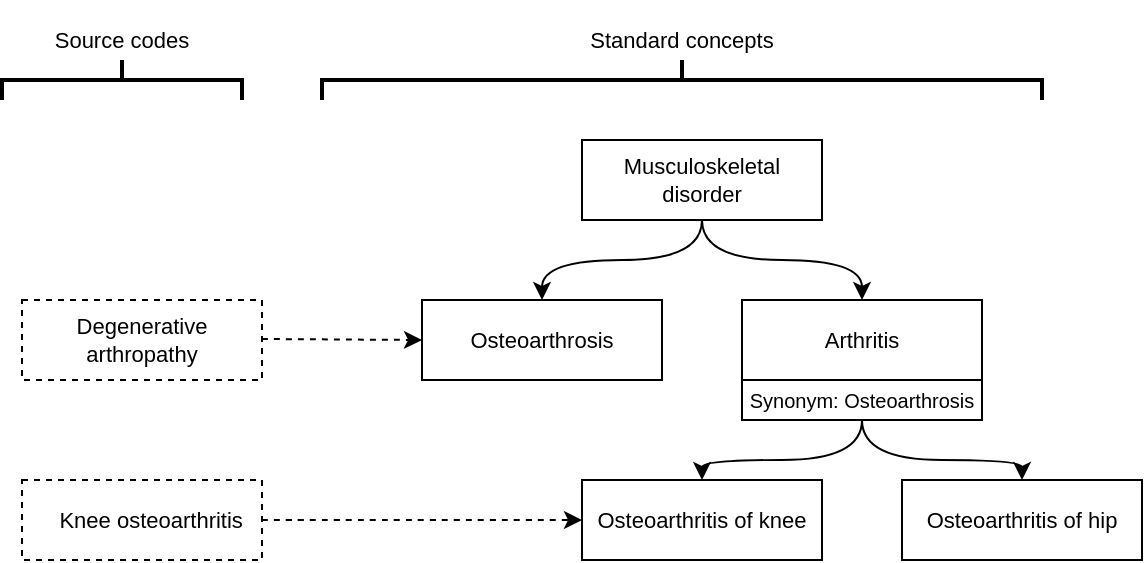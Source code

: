 <mxfile version="18.1.1" type="device" pages="8"><diagram id="i4VlbeXtfBWfNVDhbKaq" name="Page-1"><mxGraphModel dx="1063" dy="766" grid="1" gridSize="10" guides="1" tooltips="1" connect="1" arrows="1" fold="1" page="1" pageScale="1" pageWidth="827" pageHeight="1169" math="0" shadow="0"><root><mxCell id="0"/><mxCell id="1" parent="0"/><mxCell id="k5RzCaQJnECXGoOXCkk8-1" value="Source codes" style="text;html=1;align=center;verticalAlign=middle;whiteSpace=wrap;rounded=0;strokeColor=none;fontSize=11;dashed=1;" vertex="1" parent="1"><mxGeometry x="120" y="100" width="120" height="40" as="geometry"/></mxCell><mxCell id="k5RzCaQJnECXGoOXCkk8-2" value="Standard concepts" style="text;html=1;align=center;verticalAlign=middle;whiteSpace=wrap;rounded=0;strokeColor=none;fontSize=11;dashed=1;" vertex="1" parent="1"><mxGeometry x="400" y="100" width="120" height="40" as="geometry"/></mxCell><mxCell id="k5RzCaQJnECXGoOXCkk8-3" value="" style="strokeWidth=2;html=1;shape=mxgraph.flowchart.annotation_2;align=left;labelPosition=right;pointerEvents=1;fontSize=11;direction=south;" vertex="1" parent="1"><mxGeometry x="120" y="130" width="120" height="20" as="geometry"/></mxCell><mxCell id="k5RzCaQJnECXGoOXCkk8-4" value="" style="strokeWidth=2;html=1;shape=mxgraph.flowchart.annotation_2;align=left;labelPosition=right;pointerEvents=1;fontSize=11;direction=south;" vertex="1" parent="1"><mxGeometry x="280" y="130" width="360" height="20" as="geometry"/></mxCell><mxCell id="k5RzCaQJnECXGoOXCkk8-5" value="Arthritis" style="text;html=1;align=center;verticalAlign=middle;whiteSpace=wrap;rounded=0;fontSize=11;strokeColor=default;" vertex="1" parent="1"><mxGeometry x="490" y="250" width="120" height="40" as="geometry"/></mxCell><mxCell id="k5RzCaQJnECXGoOXCkk8-6" value="Osteoarthritis of knee" style="text;html=1;align=center;verticalAlign=middle;whiteSpace=wrap;rounded=0;fontSize=11;strokeColor=default;" vertex="1" parent="1"><mxGeometry x="410" y="340" width="120" height="40" as="geometry"/></mxCell><mxCell id="k5RzCaQJnECXGoOXCkk8-7" value="Osteoarthritis of hip" style="text;html=1;align=center;verticalAlign=middle;whiteSpace=wrap;rounded=0;fontSize=11;strokeColor=default;" vertex="1" parent="1"><mxGeometry x="570" y="340" width="120" height="40" as="geometry"/></mxCell><mxCell id="k5RzCaQJnECXGoOXCkk8-8" value="" style="edgeStyle=orthogonalEdgeStyle;rounded=0;orthogonalLoop=1;jettySize=auto;html=1;fontSize=11;curved=1;" edge="1" parent="1" source="k5RzCaQJnECXGoOXCkk8-10" target="k5RzCaQJnECXGoOXCkk8-5"><mxGeometry relative="1" as="geometry"/></mxCell><mxCell id="k5RzCaQJnECXGoOXCkk8-9" style="edgeStyle=orthogonalEdgeStyle;rounded=0;orthogonalLoop=1;jettySize=auto;html=1;exitX=0.5;exitY=1;exitDx=0;exitDy=0;fontSize=11;curved=1;" edge="1" parent="1" source="k5RzCaQJnECXGoOXCkk8-10" target="k5RzCaQJnECXGoOXCkk8-13"><mxGeometry relative="1" as="geometry"/></mxCell><mxCell id="k5RzCaQJnECXGoOXCkk8-10" value="&lt;span class=&quot;ac-list-item__content&quot;&gt;&lt;span&gt;Musculoskeletal disorder&lt;/span&gt;&lt;/span&gt;" style="text;html=1;align=center;verticalAlign=middle;whiteSpace=wrap;rounded=0;fontSize=11;strokeColor=default;" vertex="1" parent="1"><mxGeometry x="410" y="170" width="120" height="40" as="geometry"/></mxCell><mxCell id="k5RzCaQJnECXGoOXCkk8-11" style="edgeStyle=orthogonalEdgeStyle;rounded=0;orthogonalLoop=1;jettySize=auto;html=1;fontSize=11;dashed=1;curved=1;" edge="1" parent="1" source="k5RzCaQJnECXGoOXCkk8-12" target="k5RzCaQJnECXGoOXCkk8-6"><mxGeometry relative="1" as="geometry"/></mxCell><mxCell id="k5RzCaQJnECXGoOXCkk8-12" value="&amp;nbsp;&amp;nbsp; Knee osteoarthritis" style="text;html=1;align=center;verticalAlign=middle;whiteSpace=wrap;rounded=0;fontSize=11;dashed=1;strokeColor=default;" vertex="1" parent="1"><mxGeometry x="130" y="340" width="120" height="40" as="geometry"/></mxCell><mxCell id="k5RzCaQJnECXGoOXCkk8-13" value="&lt;span class=&quot;ac-list-item__content&quot;&gt;&lt;span&gt;Osteoarthrosis&lt;/span&gt;&lt;/span&gt;" style="text;html=1;align=center;verticalAlign=middle;whiteSpace=wrap;rounded=0;fontSize=11;strokeColor=default;" vertex="1" parent="1"><mxGeometry x="330" y="250" width="120" height="40" as="geometry"/></mxCell><mxCell id="k5RzCaQJnECXGoOXCkk8-14" value="&lt;span class=&quot;ac-list-item__content&quot;&gt;&lt;span&gt;Degenerative arthropathy&lt;/span&gt;&lt;/span&gt;" style="text;html=1;align=center;verticalAlign=middle;whiteSpace=wrap;rounded=0;fontSize=11;dashed=1;strokeColor=default;" vertex="1" parent="1"><mxGeometry x="130" y="250" width="120" height="40" as="geometry"/></mxCell><mxCell id="k5RzCaQJnECXGoOXCkk8-15" style="edgeStyle=orthogonalEdgeStyle;rounded=0;orthogonalLoop=1;jettySize=auto;html=1;fontSize=11;dashed=1;curved=1;entryX=0;entryY=0.5;entryDx=0;entryDy=0;" edge="1" parent="1" target="k5RzCaQJnECXGoOXCkk8-13"><mxGeometry relative="1" as="geometry"><mxPoint x="250" y="269.5" as="sourcePoint"/><mxPoint x="410" y="269.5" as="targetPoint"/></mxGeometry></mxCell><mxCell id="k5RzCaQJnECXGoOXCkk8-16" style="edgeStyle=orthogonalEdgeStyle;curved=1;rounded=0;orthogonalLoop=1;jettySize=auto;html=1;entryX=0.5;entryY=0;entryDx=0;entryDy=0;fontSize=10;strokeColor=#000000;" edge="1" parent="1" source="k5RzCaQJnECXGoOXCkk8-18" target="k5RzCaQJnECXGoOXCkk8-6"><mxGeometry relative="1" as="geometry"/></mxCell><mxCell id="k5RzCaQJnECXGoOXCkk8-17" style="edgeStyle=orthogonalEdgeStyle;curved=1;rounded=0;orthogonalLoop=1;jettySize=auto;html=1;entryX=0.5;entryY=0;entryDx=0;entryDy=0;fontSize=10;strokeColor=#000000;" edge="1" parent="1" source="k5RzCaQJnECXGoOXCkk8-18" target="k5RzCaQJnECXGoOXCkk8-7"><mxGeometry relative="1" as="geometry"/></mxCell><mxCell id="k5RzCaQJnECXGoOXCkk8-18" value="Synonym: &lt;span class=&quot;ac-list-item__content&quot; style=&quot;font-size: 10px;&quot;&gt;&lt;span style=&quot;font-size: 10px;&quot;&gt;Osteoarthrosis&lt;/span&gt;&lt;/span&gt;" style="text;html=1;align=center;verticalAlign=middle;whiteSpace=wrap;rounded=0;fontSize=10;strokeColor=default;" vertex="1" parent="1"><mxGeometry x="490" y="290" width="120" height="20" as="geometry"/></mxCell></root></mxGraphModel></diagram><diagram id="3_YCkh6QzTOqfSQH6Kkn" name="Page-2"><mxGraphModel dx="1422" dy="772" grid="1" gridSize="10" guides="1" tooltips="1" connect="1" arrows="1" fold="1" page="1" pageScale="1" pageWidth="827" pageHeight="1169" math="0" shadow="0"><root><mxCell id="0"/><mxCell id="1" parent="0"/><mxCell id="ZzCzeTYZdGe05ayUtten-19" value="Source codes" style="text;html=1;align=center;verticalAlign=middle;whiteSpace=wrap;rounded=0;strokeColor=none;fontSize=11;dashed=1;" vertex="1" parent="1"><mxGeometry x="130" y="110" width="120" height="40" as="geometry"/></mxCell><mxCell id="ZzCzeTYZdGe05ayUtten-20" value="Standard concepts" style="text;html=1;align=center;verticalAlign=middle;whiteSpace=wrap;rounded=0;strokeColor=none;fontSize=11;dashed=1;" vertex="1" parent="1"><mxGeometry x="410" y="110" width="120" height="40" as="geometry"/></mxCell><mxCell id="ZzCzeTYZdGe05ayUtten-21" value="" style="strokeWidth=2;html=1;shape=mxgraph.flowchart.annotation_2;align=left;labelPosition=right;pointerEvents=1;fontSize=11;direction=south;" vertex="1" parent="1"><mxGeometry x="130" y="140" width="120" height="20" as="geometry"/></mxCell><mxCell id="ZzCzeTYZdGe05ayUtten-22" value="" style="strokeWidth=2;html=1;shape=mxgraph.flowchart.annotation_2;align=left;labelPosition=right;pointerEvents=1;fontSize=11;direction=south;" vertex="1" parent="1"><mxGeometry x="290" y="140" width="360" height="20" as="geometry"/></mxCell><mxCell id="ZzCzeTYZdGe05ayUtten-23" value="Arthritis" style="text;html=1;align=center;verticalAlign=middle;whiteSpace=wrap;rounded=0;fontSize=11;strokeColor=default;" vertex="1" parent="1"><mxGeometry x="500" y="260" width="120" height="40" as="geometry"/></mxCell><mxCell id="ZzCzeTYZdGe05ayUtten-24" value="Osteoarthritis of knee" style="text;html=1;align=center;verticalAlign=middle;whiteSpace=wrap;rounded=0;fontSize=11;strokeColor=default;" vertex="1" parent="1"><mxGeometry x="420" y="350" width="120" height="40" as="geometry"/></mxCell><mxCell id="ZzCzeTYZdGe05ayUtten-25" value="Osteoarthritis of hip" style="text;html=1;align=center;verticalAlign=middle;whiteSpace=wrap;rounded=0;fontSize=11;strokeColor=default;" vertex="1" parent="1"><mxGeometry x="580" y="350" width="120" height="40" as="geometry"/></mxCell><mxCell id="ZzCzeTYZdGe05ayUtten-26" value="" style="edgeStyle=orthogonalEdgeStyle;rounded=0;orthogonalLoop=1;jettySize=auto;html=1;fontSize=11;curved=1;" edge="1" parent="1" source="ZzCzeTYZdGe05ayUtten-28" target="ZzCzeTYZdGe05ayUtten-23"><mxGeometry relative="1" as="geometry"/></mxCell><mxCell id="ZzCzeTYZdGe05ayUtten-27" style="edgeStyle=orthogonalEdgeStyle;rounded=0;orthogonalLoop=1;jettySize=auto;html=1;exitX=0.5;exitY=1;exitDx=0;exitDy=0;fontSize=11;curved=1;" edge="1" parent="1" source="ZzCzeTYZdGe05ayUtten-28" target="ZzCzeTYZdGe05ayUtten-31"><mxGeometry relative="1" as="geometry"/></mxCell><mxCell id="ZzCzeTYZdGe05ayUtten-28" value="&lt;span class=&quot;ac-list-item__content&quot;&gt;&lt;span&gt;Musculoskeletal disorder&lt;/span&gt;&lt;/span&gt;" style="text;html=1;align=center;verticalAlign=middle;whiteSpace=wrap;rounded=0;fontSize=11;strokeColor=#d79b00;fillColor=#ffcd28;gradientColor=#ffa500;" vertex="1" parent="1"><mxGeometry x="420" y="180" width="120" height="40" as="geometry"/></mxCell><mxCell id="ZzCzeTYZdGe05ayUtten-29" style="edgeStyle=orthogonalEdgeStyle;rounded=0;orthogonalLoop=1;jettySize=auto;html=1;fontSize=11;dashed=1;curved=1;" edge="1" parent="1" source="ZzCzeTYZdGe05ayUtten-30" target="ZzCzeTYZdGe05ayUtten-24"><mxGeometry relative="1" as="geometry"/></mxCell><mxCell id="ZzCzeTYZdGe05ayUtten-30" value="&amp;nbsp;&amp;nbsp; Knee osteoarthritis" style="text;html=1;align=center;verticalAlign=middle;whiteSpace=wrap;rounded=0;fontSize=11;dashed=1;strokeColor=default;" vertex="1" parent="1"><mxGeometry x="140" y="350" width="120" height="40" as="geometry"/></mxCell><mxCell id="ZzCzeTYZdGe05ayUtten-31" value="&lt;span class=&quot;ac-list-item__content&quot;&gt;&lt;span&gt;Osteoarthrosis&lt;/span&gt;&lt;/span&gt;" style="text;html=1;align=center;verticalAlign=middle;whiteSpace=wrap;rounded=0;fontSize=11;strokeColor=default;" vertex="1" parent="1"><mxGeometry x="340" y="260" width="120" height="40" as="geometry"/></mxCell><mxCell id="ZzCzeTYZdGe05ayUtten-32" value="&lt;span class=&quot;ac-list-item__content&quot;&gt;&lt;span&gt;Degenerative arthropathy&lt;/span&gt;&lt;/span&gt;" style="text;html=1;align=center;verticalAlign=middle;whiteSpace=wrap;rounded=0;fontSize=11;dashed=1;strokeColor=default;" vertex="1" parent="1"><mxGeometry x="140" y="260" width="120" height="40" as="geometry"/></mxCell><mxCell id="ZzCzeTYZdGe05ayUtten-33" style="edgeStyle=orthogonalEdgeStyle;rounded=0;orthogonalLoop=1;jettySize=auto;html=1;fontSize=11;dashed=1;curved=1;entryX=0;entryY=0.5;entryDx=0;entryDy=0;" edge="1" parent="1" target="ZzCzeTYZdGe05ayUtten-31"><mxGeometry relative="1" as="geometry"><mxPoint x="260" y="279.5" as="sourcePoint"/><mxPoint x="420" y="279.5" as="targetPoint"/></mxGeometry></mxCell><mxCell id="ZzCzeTYZdGe05ayUtten-34" style="edgeStyle=orthogonalEdgeStyle;curved=1;rounded=0;orthogonalLoop=1;jettySize=auto;html=1;entryX=0.5;entryY=0;entryDx=0;entryDy=0;fontSize=10;strokeColor=#000000;" edge="1" parent="1" source="ZzCzeTYZdGe05ayUtten-36" target="ZzCzeTYZdGe05ayUtten-24"><mxGeometry relative="1" as="geometry"/></mxCell><mxCell id="ZzCzeTYZdGe05ayUtten-35" style="edgeStyle=orthogonalEdgeStyle;curved=1;rounded=0;orthogonalLoop=1;jettySize=auto;html=1;entryX=0.5;entryY=0;entryDx=0;entryDy=0;fontSize=10;strokeColor=#000000;" edge="1" parent="1" source="ZzCzeTYZdGe05ayUtten-36" target="ZzCzeTYZdGe05ayUtten-25"><mxGeometry relative="1" as="geometry"/></mxCell><mxCell id="ZzCzeTYZdGe05ayUtten-36" value="Synonym: &lt;span class=&quot;ac-list-item__content&quot; style=&quot;font-size: 10px;&quot;&gt;&lt;span style=&quot;font-size: 10px;&quot;&gt;Osteoarthrosis&lt;/span&gt;&lt;/span&gt;" style="text;html=1;align=center;verticalAlign=middle;whiteSpace=wrap;rounded=0;fontSize=10;strokeColor=default;" vertex="1" parent="1"><mxGeometry x="500" y="300" width="120" height="20" as="geometry"/></mxCell></root></mxGraphModel></diagram><diagram name="Copy of Page-2" id="ClViL5pLy4NZhBjI7JcZ"><mxGraphModel dx="1422" dy="772" grid="1" gridSize="10" guides="1" tooltips="1" connect="1" arrows="1" fold="1" page="1" pageScale="1" pageWidth="827" pageHeight="1169" math="0" shadow="0"><root><mxCell id="M5NV4mfvXwlYH9p33GLy-0"/><mxCell id="M5NV4mfvXwlYH9p33GLy-1" parent="M5NV4mfvXwlYH9p33GLy-0"/><mxCell id="Y_hLHRFij2PeZFmh1hLH-18" value="Source codes" style="text;html=1;align=center;verticalAlign=middle;whiteSpace=wrap;rounded=0;strokeColor=none;fontSize=11;dashed=1;" vertex="1" parent="M5NV4mfvXwlYH9p33GLy-1"><mxGeometry x="120" y="100" width="120" height="40" as="geometry"/></mxCell><mxCell id="Y_hLHRFij2PeZFmh1hLH-19" value="Standard concepts" style="text;html=1;align=center;verticalAlign=middle;whiteSpace=wrap;rounded=0;strokeColor=none;fontSize=11;dashed=1;" vertex="1" parent="M5NV4mfvXwlYH9p33GLy-1"><mxGeometry x="400" y="100" width="120" height="40" as="geometry"/></mxCell><mxCell id="Y_hLHRFij2PeZFmh1hLH-20" value="" style="strokeWidth=2;html=1;shape=mxgraph.flowchart.annotation_2;align=left;labelPosition=right;pointerEvents=1;fontSize=11;direction=south;" vertex="1" parent="M5NV4mfvXwlYH9p33GLy-1"><mxGeometry x="120" y="130" width="120" height="20" as="geometry"/></mxCell><mxCell id="Y_hLHRFij2PeZFmh1hLH-21" value="" style="strokeWidth=2;html=1;shape=mxgraph.flowchart.annotation_2;align=left;labelPosition=right;pointerEvents=1;fontSize=11;direction=south;" vertex="1" parent="M5NV4mfvXwlYH9p33GLy-1"><mxGeometry x="280" y="130" width="360" height="20" as="geometry"/></mxCell><mxCell id="Y_hLHRFij2PeZFmh1hLH-22" value="Arthritis" style="text;html=1;align=center;verticalAlign=middle;whiteSpace=wrap;rounded=0;fontSize=11;strokeColor=#d79b00;fillColor=#ffcd28;gradientColor=#ffa500;" vertex="1" parent="M5NV4mfvXwlYH9p33GLy-1"><mxGeometry x="490" y="250" width="120" height="40" as="geometry"/></mxCell><mxCell id="Y_hLHRFij2PeZFmh1hLH-23" value="Osteoarthritis of knee" style="text;html=1;align=center;verticalAlign=middle;whiteSpace=wrap;rounded=0;strokeColor=#d79b00;fontSize=11;fillColor=#ffcd28;gradientColor=#ffa500;" vertex="1" parent="M5NV4mfvXwlYH9p33GLy-1"><mxGeometry x="410" y="340" width="120" height="40" as="geometry"/></mxCell><mxCell id="Y_hLHRFij2PeZFmh1hLH-24" value="Osteoarthritis of hip" style="text;html=1;align=center;verticalAlign=middle;whiteSpace=wrap;rounded=0;fontSize=11;strokeColor=#d79b00;fillColor=#ffcd28;gradientColor=#ffa500;" vertex="1" parent="M5NV4mfvXwlYH9p33GLy-1"><mxGeometry x="570" y="340" width="120" height="40" as="geometry"/></mxCell><mxCell id="Y_hLHRFij2PeZFmh1hLH-25" value="" style="edgeStyle=orthogonalEdgeStyle;rounded=0;orthogonalLoop=1;jettySize=auto;html=1;fontSize=11;curved=1;" edge="1" parent="M5NV4mfvXwlYH9p33GLy-1" source="Y_hLHRFij2PeZFmh1hLH-27" target="Y_hLHRFij2PeZFmh1hLH-22"><mxGeometry relative="1" as="geometry"/></mxCell><mxCell id="Y_hLHRFij2PeZFmh1hLH-26" style="edgeStyle=orthogonalEdgeStyle;rounded=0;orthogonalLoop=1;jettySize=auto;html=1;exitX=0.5;exitY=1;exitDx=0;exitDy=0;fontSize=11;curved=1;" edge="1" parent="M5NV4mfvXwlYH9p33GLy-1" source="Y_hLHRFij2PeZFmh1hLH-27" target="Y_hLHRFij2PeZFmh1hLH-30"><mxGeometry relative="1" as="geometry"/></mxCell><mxCell id="Y_hLHRFij2PeZFmh1hLH-27" value="&lt;span class=&quot;ac-list-item__content&quot;&gt;&lt;span&gt;Musculoskeletal disorder&lt;/span&gt;&lt;/span&gt;" style="text;html=1;align=center;verticalAlign=middle;whiteSpace=wrap;rounded=0;fontSize=11;strokeColor=default;" vertex="1" parent="M5NV4mfvXwlYH9p33GLy-1"><mxGeometry x="410" y="170" width="120" height="40" as="geometry"/></mxCell><mxCell id="Y_hLHRFij2PeZFmh1hLH-28" style="edgeStyle=orthogonalEdgeStyle;rounded=0;orthogonalLoop=1;jettySize=auto;html=1;fontSize=11;dashed=1;curved=1;" edge="1" parent="M5NV4mfvXwlYH9p33GLy-1" source="Y_hLHRFij2PeZFmh1hLH-29" target="Y_hLHRFij2PeZFmh1hLH-23"><mxGeometry relative="1" as="geometry"/></mxCell><mxCell id="Y_hLHRFij2PeZFmh1hLH-29" value="&amp;nbsp;&amp;nbsp; Knee osteoarthritis" style="text;html=1;align=center;verticalAlign=middle;whiteSpace=wrap;rounded=0;fontSize=11;dashed=1;strokeColor=default;" vertex="1" parent="M5NV4mfvXwlYH9p33GLy-1"><mxGeometry x="130" y="340" width="120" height="40" as="geometry"/></mxCell><mxCell id="Y_hLHRFij2PeZFmh1hLH-30" value="&lt;span class=&quot;ac-list-item__content&quot;&gt;&lt;span&gt;Osteoarthrosis&lt;/span&gt;&lt;/span&gt;" style="text;html=1;align=center;verticalAlign=middle;whiteSpace=wrap;rounded=0;fontSize=11;strokeColor=default;" vertex="1" parent="M5NV4mfvXwlYH9p33GLy-1"><mxGeometry x="330" y="250" width="120" height="40" as="geometry"/></mxCell><mxCell id="Y_hLHRFij2PeZFmh1hLH-31" value="&lt;span class=&quot;ac-list-item__content&quot;&gt;&lt;span&gt;Degenerative arthropathy&lt;/span&gt;&lt;/span&gt;" style="text;html=1;align=center;verticalAlign=middle;whiteSpace=wrap;rounded=0;fontSize=11;dashed=1;strokeColor=default;" vertex="1" parent="M5NV4mfvXwlYH9p33GLy-1"><mxGeometry x="130" y="250" width="120" height="40" as="geometry"/></mxCell><mxCell id="Y_hLHRFij2PeZFmh1hLH-32" style="edgeStyle=orthogonalEdgeStyle;rounded=0;orthogonalLoop=1;jettySize=auto;html=1;fontSize=11;dashed=1;curved=1;entryX=0;entryY=0.5;entryDx=0;entryDy=0;" edge="1" parent="M5NV4mfvXwlYH9p33GLy-1" target="Y_hLHRFij2PeZFmh1hLH-30"><mxGeometry relative="1" as="geometry"><mxPoint x="250" y="269.5" as="sourcePoint"/><mxPoint x="410" y="269.5" as="targetPoint"/></mxGeometry></mxCell><mxCell id="Y_hLHRFij2PeZFmh1hLH-33" style="edgeStyle=orthogonalEdgeStyle;curved=1;rounded=0;orthogonalLoop=1;jettySize=auto;html=1;entryX=0.5;entryY=0;entryDx=0;entryDy=0;fontSize=10;strokeColor=#000000;" edge="1" parent="M5NV4mfvXwlYH9p33GLy-1" source="Y_hLHRFij2PeZFmh1hLH-35" target="Y_hLHRFij2PeZFmh1hLH-23"><mxGeometry relative="1" as="geometry"/></mxCell><mxCell id="Y_hLHRFij2PeZFmh1hLH-34" style="edgeStyle=orthogonalEdgeStyle;curved=1;rounded=0;orthogonalLoop=1;jettySize=auto;html=1;entryX=0.5;entryY=0;entryDx=0;entryDy=0;fontSize=10;strokeColor=#000000;" edge="1" parent="M5NV4mfvXwlYH9p33GLy-1" source="Y_hLHRFij2PeZFmh1hLH-35" target="Y_hLHRFij2PeZFmh1hLH-24"><mxGeometry relative="1" as="geometry"/></mxCell><mxCell id="Y_hLHRFij2PeZFmh1hLH-35" value="Synonym: &lt;span class=&quot;ac-list-item__content&quot; style=&quot;font-size: 10px;&quot;&gt;&lt;span style=&quot;font-size: 10px;&quot;&gt;Osteoarthrosis&lt;/span&gt;&lt;/span&gt;" style="text;html=1;align=center;verticalAlign=middle;whiteSpace=wrap;rounded=0;strokeColor=#d79b00;fontSize=10;fillColor=#ffcd28;gradientColor=#ffa500;" vertex="1" parent="M5NV4mfvXwlYH9p33GLy-1"><mxGeometry x="490" y="290" width="120" height="20" as="geometry"/></mxCell></root></mxGraphModel></diagram><diagram name="Copy of Page-2" id="cIulOXO7FxtZx1KuqMe5"><mxGraphModel dx="1422" dy="772" grid="1" gridSize="10" guides="1" tooltips="1" connect="1" arrows="1" fold="1" page="1" pageScale="1" pageWidth="827" pageHeight="1169" math="0" shadow="0"><root><mxCell id="XwzfmRtASB3MCPiuYB0a-0"/><mxCell id="XwzfmRtASB3MCPiuYB0a-1" parent="XwzfmRtASB3MCPiuYB0a-0"/><mxCell id="VBTpgLREnFZqRVkz5lHr-18" value="Source codes" style="text;html=1;align=center;verticalAlign=middle;whiteSpace=wrap;rounded=0;strokeColor=none;fontSize=11;dashed=1;" vertex="1" parent="XwzfmRtASB3MCPiuYB0a-1"><mxGeometry x="120" y="100" width="120" height="40" as="geometry"/></mxCell><mxCell id="VBTpgLREnFZqRVkz5lHr-19" value="Standard concepts" style="text;html=1;align=center;verticalAlign=middle;whiteSpace=wrap;rounded=0;strokeColor=none;fontSize=11;dashed=1;" vertex="1" parent="XwzfmRtASB3MCPiuYB0a-1"><mxGeometry x="400" y="100" width="120" height="40" as="geometry"/></mxCell><mxCell id="VBTpgLREnFZqRVkz5lHr-20" value="" style="strokeWidth=2;html=1;shape=mxgraph.flowchart.annotation_2;align=left;labelPosition=right;pointerEvents=1;fontSize=11;direction=south;" vertex="1" parent="XwzfmRtASB3MCPiuYB0a-1"><mxGeometry x="120" y="130" width="120" height="20" as="geometry"/></mxCell><mxCell id="VBTpgLREnFZqRVkz5lHr-21" value="" style="strokeWidth=2;html=1;shape=mxgraph.flowchart.annotation_2;align=left;labelPosition=right;pointerEvents=1;fontSize=11;direction=south;" vertex="1" parent="XwzfmRtASB3MCPiuYB0a-1"><mxGeometry x="280" y="130" width="360" height="20" as="geometry"/></mxCell><mxCell id="VBTpgLREnFZqRVkz5lHr-22" value="Arthritis" style="text;html=1;align=center;verticalAlign=middle;whiteSpace=wrap;rounded=0;fontSize=11;strokeColor=default;" vertex="1" parent="XwzfmRtASB3MCPiuYB0a-1"><mxGeometry x="490" y="250" width="120" height="40" as="geometry"/></mxCell><mxCell id="VBTpgLREnFZqRVkz5lHr-23" value="Osteoarthritis of knee" style="text;html=1;align=center;verticalAlign=middle;whiteSpace=wrap;rounded=0;strokeColor=#d79b00;fontSize=11;fillColor=#ffcd28;gradientColor=#ffa500;" vertex="1" parent="XwzfmRtASB3MCPiuYB0a-1"><mxGeometry x="410" y="340" width="120" height="40" as="geometry"/></mxCell><mxCell id="VBTpgLREnFZqRVkz5lHr-24" value="Osteoarthritis of hip" style="text;html=1;align=center;verticalAlign=middle;whiteSpace=wrap;rounded=0;fontSize=11;strokeColor=default;" vertex="1" parent="XwzfmRtASB3MCPiuYB0a-1"><mxGeometry x="570" y="340" width="120" height="40" as="geometry"/></mxCell><mxCell id="VBTpgLREnFZqRVkz5lHr-25" value="" style="edgeStyle=orthogonalEdgeStyle;rounded=0;orthogonalLoop=1;jettySize=auto;html=1;fontSize=11;curved=1;" edge="1" parent="XwzfmRtASB3MCPiuYB0a-1" source="VBTpgLREnFZqRVkz5lHr-27" target="VBTpgLREnFZqRVkz5lHr-22"><mxGeometry relative="1" as="geometry"/></mxCell><mxCell id="VBTpgLREnFZqRVkz5lHr-26" style="edgeStyle=orthogonalEdgeStyle;rounded=0;orthogonalLoop=1;jettySize=auto;html=1;exitX=0.5;exitY=1;exitDx=0;exitDy=0;fontSize=11;curved=1;" edge="1" parent="XwzfmRtASB3MCPiuYB0a-1" source="VBTpgLREnFZqRVkz5lHr-27" target="VBTpgLREnFZqRVkz5lHr-30"><mxGeometry relative="1" as="geometry"/></mxCell><mxCell id="VBTpgLREnFZqRVkz5lHr-27" value="&lt;span class=&quot;ac-list-item__content&quot;&gt;&lt;span&gt;Musculoskeletal disorder&lt;/span&gt;&lt;/span&gt;" style="text;html=1;align=center;verticalAlign=middle;whiteSpace=wrap;rounded=0;fontSize=11;strokeColor=default;" vertex="1" parent="XwzfmRtASB3MCPiuYB0a-1"><mxGeometry x="410" y="170" width="120" height="40" as="geometry"/></mxCell><mxCell id="VBTpgLREnFZqRVkz5lHr-28" style="edgeStyle=orthogonalEdgeStyle;rounded=0;orthogonalLoop=1;jettySize=auto;html=1;fontSize=11;dashed=1;curved=1;" edge="1" parent="XwzfmRtASB3MCPiuYB0a-1" source="VBTpgLREnFZqRVkz5lHr-29" target="VBTpgLREnFZqRVkz5lHr-23"><mxGeometry relative="1" as="geometry"/></mxCell><mxCell id="VBTpgLREnFZqRVkz5lHr-29" value="&amp;nbsp;&amp;nbsp; Knee osteoarthritis" style="text;html=1;align=center;verticalAlign=middle;whiteSpace=wrap;rounded=0;fontSize=11;dashed=1;strokeColor=default;" vertex="1" parent="XwzfmRtASB3MCPiuYB0a-1"><mxGeometry x="130" y="340" width="120" height="40" as="geometry"/></mxCell><mxCell id="VBTpgLREnFZqRVkz5lHr-30" value="&lt;span class=&quot;ac-list-item__content&quot;&gt;&lt;span&gt;Osteoarthrosis&lt;/span&gt;&lt;/span&gt;" style="text;html=1;align=center;verticalAlign=middle;whiteSpace=wrap;rounded=0;fontSize=11;strokeColor=default;" vertex="1" parent="XwzfmRtASB3MCPiuYB0a-1"><mxGeometry x="330" y="250" width="120" height="40" as="geometry"/></mxCell><mxCell id="VBTpgLREnFZqRVkz5lHr-31" value="&lt;span class=&quot;ac-list-item__content&quot;&gt;&lt;span&gt;Degenerative arthropathy&lt;/span&gt;&lt;/span&gt;" style="text;html=1;align=center;verticalAlign=middle;whiteSpace=wrap;rounded=0;fontSize=11;dashed=1;strokeColor=default;" vertex="1" parent="XwzfmRtASB3MCPiuYB0a-1"><mxGeometry x="130" y="250" width="120" height="40" as="geometry"/></mxCell><mxCell id="VBTpgLREnFZqRVkz5lHr-32" style="edgeStyle=orthogonalEdgeStyle;rounded=0;orthogonalLoop=1;jettySize=auto;html=1;fontSize=11;dashed=1;curved=1;entryX=0;entryY=0.5;entryDx=0;entryDy=0;" edge="1" parent="XwzfmRtASB3MCPiuYB0a-1" target="VBTpgLREnFZqRVkz5lHr-30"><mxGeometry relative="1" as="geometry"><mxPoint x="250" y="269.5" as="sourcePoint"/><mxPoint x="410" y="269.5" as="targetPoint"/></mxGeometry></mxCell><mxCell id="VBTpgLREnFZqRVkz5lHr-33" style="edgeStyle=orthogonalEdgeStyle;curved=1;rounded=0;orthogonalLoop=1;jettySize=auto;html=1;entryX=0.5;entryY=0;entryDx=0;entryDy=0;fontSize=10;strokeColor=#000000;" edge="1" parent="XwzfmRtASB3MCPiuYB0a-1" source="VBTpgLREnFZqRVkz5lHr-35" target="VBTpgLREnFZqRVkz5lHr-23"><mxGeometry relative="1" as="geometry"/></mxCell><mxCell id="VBTpgLREnFZqRVkz5lHr-34" style="edgeStyle=orthogonalEdgeStyle;curved=1;rounded=0;orthogonalLoop=1;jettySize=auto;html=1;entryX=0.5;entryY=0;entryDx=0;entryDy=0;fontSize=10;strokeColor=#000000;" edge="1" parent="XwzfmRtASB3MCPiuYB0a-1" source="VBTpgLREnFZqRVkz5lHr-35" target="VBTpgLREnFZqRVkz5lHr-24"><mxGeometry relative="1" as="geometry"/></mxCell><mxCell id="VBTpgLREnFZqRVkz5lHr-35" value="Synonym: &lt;span class=&quot;ac-list-item__content&quot; style=&quot;font-size: 10px;&quot;&gt;&lt;span style=&quot;font-size: 10px;&quot;&gt;Osteoarthrosis&lt;/span&gt;&lt;/span&gt;" style="text;html=1;align=center;verticalAlign=middle;whiteSpace=wrap;rounded=0;fontSize=10;strokeColor=default;" vertex="1" parent="XwzfmRtASB3MCPiuYB0a-1"><mxGeometry x="490" y="290" width="120" height="20" as="geometry"/></mxCell></root></mxGraphModel></diagram><diagram name="Copy of Copy of Page-2" id="QH1g-waDATpDkZaLtbwE"><mxGraphModel dx="1422" dy="772" grid="1" gridSize="10" guides="1" tooltips="1" connect="1" arrows="1" fold="1" page="1" pageScale="1" pageWidth="827" pageHeight="1169" math="0" shadow="0"><root><mxCell id="qMx_MDnoeyxVUZlqtvfH-0"/><mxCell id="qMx_MDnoeyxVUZlqtvfH-1" parent="qMx_MDnoeyxVUZlqtvfH-0"/><mxCell id="69rlHgdJHHLIraN60Gnp-0" value="Source codes" style="text;html=1;align=center;verticalAlign=middle;whiteSpace=wrap;rounded=0;strokeColor=none;fontSize=11;dashed=1;" vertex="1" parent="qMx_MDnoeyxVUZlqtvfH-1"><mxGeometry x="110" y="90" width="120" height="40" as="geometry"/></mxCell><mxCell id="69rlHgdJHHLIraN60Gnp-1" value="Standard concepts" style="text;html=1;align=center;verticalAlign=middle;whiteSpace=wrap;rounded=0;strokeColor=none;fontSize=11;dashed=1;" vertex="1" parent="qMx_MDnoeyxVUZlqtvfH-1"><mxGeometry x="390" y="90" width="120" height="40" as="geometry"/></mxCell><mxCell id="69rlHgdJHHLIraN60Gnp-2" value="" style="strokeWidth=2;html=1;shape=mxgraph.flowchart.annotation_2;align=left;labelPosition=right;pointerEvents=1;fontSize=11;direction=south;" vertex="1" parent="qMx_MDnoeyxVUZlqtvfH-1"><mxGeometry x="110" y="120" width="120" height="20" as="geometry"/></mxCell><mxCell id="69rlHgdJHHLIraN60Gnp-3" value="" style="strokeWidth=2;html=1;shape=mxgraph.flowchart.annotation_2;align=left;labelPosition=right;pointerEvents=1;fontSize=11;direction=south;" vertex="1" parent="qMx_MDnoeyxVUZlqtvfH-1"><mxGeometry x="270" y="120" width="360" height="20" as="geometry"/></mxCell><mxCell id="69rlHgdJHHLIraN60Gnp-4" value="Arthritis" style="text;html=1;align=center;verticalAlign=middle;whiteSpace=wrap;rounded=0;fontSize=11;strokeColor=#d79b00;fillColor=#ffcd28;gradientColor=#ffa500;" vertex="1" parent="qMx_MDnoeyxVUZlqtvfH-1"><mxGeometry x="480" y="240" width="120" height="40" as="geometry"/></mxCell><mxCell id="69rlHgdJHHLIraN60Gnp-5" value="Osteoarthritis of knee" style="text;html=1;align=center;verticalAlign=middle;whiteSpace=wrap;rounded=0;strokeColor=#d79b00;fontSize=11;fillColor=#ffcd28;gradientColor=#ffa500;" vertex="1" parent="qMx_MDnoeyxVUZlqtvfH-1"><mxGeometry x="400" y="330" width="120" height="40" as="geometry"/></mxCell><mxCell id="69rlHgdJHHLIraN60Gnp-6" value="Osteoarthritis of hip" style="text;html=1;align=center;verticalAlign=middle;whiteSpace=wrap;rounded=0;fontSize=11;strokeColor=default;" vertex="1" parent="qMx_MDnoeyxVUZlqtvfH-1"><mxGeometry x="560" y="330" width="120" height="40" as="geometry"/></mxCell><mxCell id="69rlHgdJHHLIraN60Gnp-7" value="" style="edgeStyle=orthogonalEdgeStyle;rounded=0;orthogonalLoop=1;jettySize=auto;html=1;fontSize=11;curved=1;" edge="1" parent="qMx_MDnoeyxVUZlqtvfH-1" source="69rlHgdJHHLIraN60Gnp-9" target="69rlHgdJHHLIraN60Gnp-4"><mxGeometry relative="1" as="geometry"/></mxCell><mxCell id="69rlHgdJHHLIraN60Gnp-8" style="edgeStyle=orthogonalEdgeStyle;rounded=0;orthogonalLoop=1;jettySize=auto;html=1;exitX=0.5;exitY=1;exitDx=0;exitDy=0;fontSize=11;curved=1;" edge="1" parent="qMx_MDnoeyxVUZlqtvfH-1" source="69rlHgdJHHLIraN60Gnp-9" target="69rlHgdJHHLIraN60Gnp-12"><mxGeometry relative="1" as="geometry"/></mxCell><mxCell id="69rlHgdJHHLIraN60Gnp-9" value="&lt;span class=&quot;ac-list-item__content&quot;&gt;&lt;span&gt;Musculoskeletal disorder&lt;/span&gt;&lt;/span&gt;" style="text;html=1;align=center;verticalAlign=middle;whiteSpace=wrap;rounded=0;fontSize=11;strokeColor=default;" vertex="1" parent="qMx_MDnoeyxVUZlqtvfH-1"><mxGeometry x="400" y="160" width="120" height="40" as="geometry"/></mxCell><mxCell id="69rlHgdJHHLIraN60Gnp-10" style="edgeStyle=orthogonalEdgeStyle;rounded=0;orthogonalLoop=1;jettySize=auto;html=1;fontSize=11;dashed=1;curved=1;" edge="1" parent="qMx_MDnoeyxVUZlqtvfH-1" source="69rlHgdJHHLIraN60Gnp-11" target="69rlHgdJHHLIraN60Gnp-5"><mxGeometry relative="1" as="geometry"/></mxCell><mxCell id="69rlHgdJHHLIraN60Gnp-11" value="&amp;nbsp;&amp;nbsp; Knee osteoarthritis" style="text;html=1;align=center;verticalAlign=middle;whiteSpace=wrap;rounded=0;fontSize=11;dashed=1;strokeColor=default;" vertex="1" parent="qMx_MDnoeyxVUZlqtvfH-1"><mxGeometry x="120" y="330" width="120" height="40" as="geometry"/></mxCell><mxCell id="69rlHgdJHHLIraN60Gnp-12" value="&lt;span class=&quot;ac-list-item__content&quot;&gt;&lt;span&gt;Osteoarthrosis&lt;/span&gt;&lt;/span&gt;" style="text;html=1;align=center;verticalAlign=middle;whiteSpace=wrap;rounded=0;fontSize=11;strokeColor=default;" vertex="1" parent="qMx_MDnoeyxVUZlqtvfH-1"><mxGeometry x="320" y="240" width="120" height="40" as="geometry"/></mxCell><mxCell id="69rlHgdJHHLIraN60Gnp-13" value="&lt;span class=&quot;ac-list-item__content&quot;&gt;&lt;span&gt;Degenerative arthropathy&lt;/span&gt;&lt;/span&gt;" style="text;html=1;align=center;verticalAlign=middle;whiteSpace=wrap;rounded=0;fontSize=11;dashed=1;strokeColor=default;" vertex="1" parent="qMx_MDnoeyxVUZlqtvfH-1"><mxGeometry x="120" y="240" width="120" height="40" as="geometry"/></mxCell><mxCell id="69rlHgdJHHLIraN60Gnp-14" style="edgeStyle=orthogonalEdgeStyle;rounded=0;orthogonalLoop=1;jettySize=auto;html=1;fontSize=11;dashed=1;curved=1;entryX=0;entryY=0.5;entryDx=0;entryDy=0;" edge="1" parent="qMx_MDnoeyxVUZlqtvfH-1" target="69rlHgdJHHLIraN60Gnp-12"><mxGeometry relative="1" as="geometry"><mxPoint x="240" y="259.5" as="sourcePoint"/><mxPoint x="400" y="259.5" as="targetPoint"/></mxGeometry></mxCell><mxCell id="69rlHgdJHHLIraN60Gnp-15" style="edgeStyle=orthogonalEdgeStyle;curved=1;rounded=0;orthogonalLoop=1;jettySize=auto;html=1;entryX=0.5;entryY=0;entryDx=0;entryDy=0;fontSize=10;strokeColor=#000000;" edge="1" parent="qMx_MDnoeyxVUZlqtvfH-1" source="69rlHgdJHHLIraN60Gnp-17" target="69rlHgdJHHLIraN60Gnp-5"><mxGeometry relative="1" as="geometry"/></mxCell><mxCell id="69rlHgdJHHLIraN60Gnp-16" style="edgeStyle=orthogonalEdgeStyle;curved=1;rounded=0;orthogonalLoop=1;jettySize=auto;html=1;entryX=0.5;entryY=0;entryDx=0;entryDy=0;fontSize=10;strokeColor=#000000;" edge="1" parent="qMx_MDnoeyxVUZlqtvfH-1" source="69rlHgdJHHLIraN60Gnp-17" target="69rlHgdJHHLIraN60Gnp-6"><mxGeometry relative="1" as="geometry"/></mxCell><mxCell id="69rlHgdJHHLIraN60Gnp-17" value="Synonym: &lt;span class=&quot;ac-list-item__content&quot; style=&quot;font-size: 10px;&quot;&gt;&lt;span style=&quot;font-size: 10px;&quot;&gt;Osteoarthrosis&lt;/span&gt;&lt;/span&gt;" style="text;html=1;align=center;verticalAlign=middle;whiteSpace=wrap;rounded=0;strokeColor=#d79b00;fontSize=10;fillColor=#ffcd28;gradientColor=#ffa500;" vertex="1" parent="qMx_MDnoeyxVUZlqtvfH-1"><mxGeometry x="480" y="280" width="120" height="20" as="geometry"/></mxCell></root></mxGraphModel></diagram><diagram name="Copy of Page-2" id="mIwtaUy3AAMcM932Wjsd"><mxGraphModel dx="1422" dy="772" grid="1" gridSize="10" guides="1" tooltips="1" connect="1" arrows="1" fold="1" page="1" pageScale="1" pageWidth="827" pageHeight="1169" math="0" shadow="0"><root><mxCell id="NHhegYYZ-isBlea7WkKC-0"/><mxCell id="NHhegYYZ-isBlea7WkKC-1" parent="NHhegYYZ-isBlea7WkKC-0"/><mxCell id="ZAOQy7vnGzGOqB96TVPD-0" value="Source codes" style="text;html=1;align=center;verticalAlign=middle;whiteSpace=wrap;rounded=0;strokeColor=none;fontSize=11;dashed=1;" vertex="1" parent="NHhegYYZ-isBlea7WkKC-1"><mxGeometry x="110" y="90" width="120" height="40" as="geometry"/></mxCell><mxCell id="ZAOQy7vnGzGOqB96TVPD-1" value="Standard concepts" style="text;html=1;align=center;verticalAlign=middle;whiteSpace=wrap;rounded=0;strokeColor=none;fontSize=11;dashed=1;" vertex="1" parent="NHhegYYZ-isBlea7WkKC-1"><mxGeometry x="390" y="90" width="120" height="40" as="geometry"/></mxCell><mxCell id="ZAOQy7vnGzGOqB96TVPD-2" value="" style="strokeWidth=2;html=1;shape=mxgraph.flowchart.annotation_2;align=left;labelPosition=right;pointerEvents=1;fontSize=11;direction=south;" vertex="1" parent="NHhegYYZ-isBlea7WkKC-1"><mxGeometry x="110" y="120" width="120" height="20" as="geometry"/></mxCell><mxCell id="ZAOQy7vnGzGOqB96TVPD-3" value="" style="strokeWidth=2;html=1;shape=mxgraph.flowchart.annotation_2;align=left;labelPosition=right;pointerEvents=1;fontSize=11;direction=south;" vertex="1" parent="NHhegYYZ-isBlea7WkKC-1"><mxGeometry x="270" y="120" width="360" height="20" as="geometry"/></mxCell><mxCell id="ZAOQy7vnGzGOqB96TVPD-4" value="Arthritis" style="text;html=1;align=center;verticalAlign=middle;whiteSpace=wrap;rounded=0;fontSize=11;strokeColor=#d79b00;fillColor=#ffcd28;gradientColor=#ffa500;" vertex="1" parent="NHhegYYZ-isBlea7WkKC-1"><mxGeometry x="480" y="240" width="120" height="40" as="geometry"/></mxCell><mxCell id="ZAOQy7vnGzGOqB96TVPD-5" value="Osteoarthritis of knee" style="text;html=1;align=center;verticalAlign=middle;whiteSpace=wrap;rounded=0;strokeColor=#d79b00;fontSize=11;fillColor=#ffcd28;gradientColor=#ffa500;" vertex="1" parent="NHhegYYZ-isBlea7WkKC-1"><mxGeometry x="400" y="330" width="120" height="40" as="geometry"/></mxCell><mxCell id="ZAOQy7vnGzGOqB96TVPD-6" value="Osteoarthritis of hip" style="text;html=1;align=center;verticalAlign=middle;whiteSpace=wrap;rounded=0;strokeColor=#d79b00;fontSize=11;fillColor=#ffcd28;gradientColor=#ffa500;" vertex="1" parent="NHhegYYZ-isBlea7WkKC-1"><mxGeometry x="560" y="330" width="120" height="40" as="geometry"/></mxCell><mxCell id="ZAOQy7vnGzGOqB96TVPD-7" value="" style="edgeStyle=orthogonalEdgeStyle;rounded=0;orthogonalLoop=1;jettySize=auto;html=1;fontSize=11;curved=1;" edge="1" parent="NHhegYYZ-isBlea7WkKC-1" source="ZAOQy7vnGzGOqB96TVPD-9" target="ZAOQy7vnGzGOqB96TVPD-4"><mxGeometry relative="1" as="geometry"/></mxCell><mxCell id="ZAOQy7vnGzGOqB96TVPD-8" style="edgeStyle=orthogonalEdgeStyle;rounded=0;orthogonalLoop=1;jettySize=auto;html=1;exitX=0.5;exitY=1;exitDx=0;exitDy=0;fontSize=11;curved=1;" edge="1" parent="NHhegYYZ-isBlea7WkKC-1" source="ZAOQy7vnGzGOqB96TVPD-9" target="ZAOQy7vnGzGOqB96TVPD-12"><mxGeometry relative="1" as="geometry"/></mxCell><mxCell id="ZAOQy7vnGzGOqB96TVPD-9" value="&lt;span class=&quot;ac-list-item__content&quot;&gt;&lt;span&gt;Musculoskeletal disorder&lt;/span&gt;&lt;/span&gt;" style="text;html=1;align=center;verticalAlign=middle;whiteSpace=wrap;rounded=0;fontSize=11;strokeColor=default;" vertex="1" parent="NHhegYYZ-isBlea7WkKC-1"><mxGeometry x="400" y="160" width="120" height="40" as="geometry"/></mxCell><mxCell id="ZAOQy7vnGzGOqB96TVPD-10" style="edgeStyle=orthogonalEdgeStyle;rounded=0;orthogonalLoop=1;jettySize=auto;html=1;fontSize=11;dashed=1;curved=1;" edge="1" parent="NHhegYYZ-isBlea7WkKC-1" source="ZAOQy7vnGzGOqB96TVPD-11" target="ZAOQy7vnGzGOqB96TVPD-5"><mxGeometry relative="1" as="geometry"/></mxCell><mxCell id="ZAOQy7vnGzGOqB96TVPD-11" value="&amp;nbsp;&amp;nbsp; Knee osteoarthritis" style="text;html=1;align=center;verticalAlign=middle;whiteSpace=wrap;rounded=0;fontSize=11;dashed=1;strokeColor=default;" vertex="1" parent="NHhegYYZ-isBlea7WkKC-1"><mxGeometry x="120" y="330" width="120" height="40" as="geometry"/></mxCell><mxCell id="ZAOQy7vnGzGOqB96TVPD-12" value="&lt;span class=&quot;ac-list-item__content&quot;&gt;&lt;span&gt;Osteoarthrosis&lt;/span&gt;&lt;/span&gt;" style="text;html=1;align=center;verticalAlign=middle;whiteSpace=wrap;rounded=0;strokeColor=#d79b00;fontSize=11;fillColor=#ffcd28;gradientColor=#ffa500;" vertex="1" parent="NHhegYYZ-isBlea7WkKC-1"><mxGeometry x="320" y="240" width="120" height="40" as="geometry"/></mxCell><mxCell id="ZAOQy7vnGzGOqB96TVPD-13" value="&lt;span class=&quot;ac-list-item__content&quot;&gt;&lt;span&gt;Degenerative arthropathy&lt;/span&gt;&lt;/span&gt;" style="text;html=1;align=center;verticalAlign=middle;whiteSpace=wrap;rounded=0;fontSize=11;dashed=1;strokeColor=default;" vertex="1" parent="NHhegYYZ-isBlea7WkKC-1"><mxGeometry x="120" y="240" width="120" height="40" as="geometry"/></mxCell><mxCell id="ZAOQy7vnGzGOqB96TVPD-14" style="edgeStyle=orthogonalEdgeStyle;rounded=0;orthogonalLoop=1;jettySize=auto;html=1;fontSize=11;dashed=1;curved=1;entryX=0;entryY=0.5;entryDx=0;entryDy=0;" edge="1" parent="NHhegYYZ-isBlea7WkKC-1" target="ZAOQy7vnGzGOqB96TVPD-12"><mxGeometry relative="1" as="geometry"><mxPoint x="240" y="259.5" as="sourcePoint"/><mxPoint x="400" y="259.5" as="targetPoint"/></mxGeometry></mxCell><mxCell id="ZAOQy7vnGzGOqB96TVPD-15" style="edgeStyle=orthogonalEdgeStyle;curved=1;rounded=0;orthogonalLoop=1;jettySize=auto;html=1;entryX=0.5;entryY=0;entryDx=0;entryDy=0;fontSize=10;strokeColor=#000000;" edge="1" parent="NHhegYYZ-isBlea7WkKC-1" source="ZAOQy7vnGzGOqB96TVPD-17" target="ZAOQy7vnGzGOqB96TVPD-5"><mxGeometry relative="1" as="geometry"/></mxCell><mxCell id="ZAOQy7vnGzGOqB96TVPD-16" style="edgeStyle=orthogonalEdgeStyle;curved=1;rounded=0;orthogonalLoop=1;jettySize=auto;html=1;entryX=0.5;entryY=0;entryDx=0;entryDy=0;fontSize=10;strokeColor=#000000;" edge="1" parent="NHhegYYZ-isBlea7WkKC-1" source="ZAOQy7vnGzGOqB96TVPD-17" target="ZAOQy7vnGzGOqB96TVPD-6"><mxGeometry relative="1" as="geometry"/></mxCell><mxCell id="ZAOQy7vnGzGOqB96TVPD-17" value="Synonym: &lt;span class=&quot;ac-list-item__content&quot; style=&quot;font-size: 10px;&quot;&gt;&lt;span style=&quot;font-size: 10px;&quot;&gt;Osteoarthrosis&lt;/span&gt;&lt;/span&gt;" style="text;html=1;align=center;verticalAlign=middle;whiteSpace=wrap;rounded=0;strokeColor=#d79b00;fontSize=10;fillColor=#ffcd28;gradientColor=#ffa500;" vertex="1" parent="NHhegYYZ-isBlea7WkKC-1"><mxGeometry x="480" y="280" width="120" height="20" as="geometry"/></mxCell></root></mxGraphModel></diagram><diagram name="Copy of Copy of Page-2" id="xJ1hb-hdlxbSRbmkolap"><mxGraphModel dx="1422" dy="772" grid="1" gridSize="10" guides="1" tooltips="1" connect="1" arrows="1" fold="1" page="1" pageScale="1" pageWidth="827" pageHeight="1169" math="0" shadow="0"><root><mxCell id="8AUQPPPaDSdfr_0gACZH-0"/><mxCell id="8AUQPPPaDSdfr_0gACZH-1" parent="8AUQPPPaDSdfr_0gACZH-0"/><mxCell id="w7OwsYSr7ol9QFsJjWcY-28" value="Source codes" style="text;html=1;align=center;verticalAlign=middle;whiteSpace=wrap;rounded=0;strokeColor=none;fontSize=11;dashed=1;" vertex="1" parent="8AUQPPPaDSdfr_0gACZH-1"><mxGeometry x="110" y="90" width="120" height="40" as="geometry"/></mxCell><mxCell id="w7OwsYSr7ol9QFsJjWcY-29" value="Standard concepts" style="text;html=1;align=center;verticalAlign=middle;whiteSpace=wrap;rounded=0;strokeColor=none;fontSize=11;dashed=1;" vertex="1" parent="8AUQPPPaDSdfr_0gACZH-1"><mxGeometry x="390" y="90" width="120" height="40" as="geometry"/></mxCell><mxCell id="w7OwsYSr7ol9QFsJjWcY-30" value="" style="strokeWidth=2;html=1;shape=mxgraph.flowchart.annotation_2;align=left;labelPosition=right;pointerEvents=1;fontSize=11;direction=south;" vertex="1" parent="8AUQPPPaDSdfr_0gACZH-1"><mxGeometry x="110" y="120" width="120" height="20" as="geometry"/></mxCell><mxCell id="w7OwsYSr7ol9QFsJjWcY-31" value="" style="strokeWidth=2;html=1;shape=mxgraph.flowchart.annotation_2;align=left;labelPosition=right;pointerEvents=1;fontSize=11;direction=south;" vertex="1" parent="8AUQPPPaDSdfr_0gACZH-1"><mxGeometry x="270" y="120" width="360" height="20" as="geometry"/></mxCell><mxCell id="Eh8FHFxnqZMWjaBuibvn-14" value="Arthritis" style="text;html=1;align=center;verticalAlign=middle;whiteSpace=wrap;rounded=0;fontSize=11;strokeColor=#d79b00;fillColor=#ffcd28;gradientColor=#ffa500;" vertex="1" parent="8AUQPPPaDSdfr_0gACZH-1"><mxGeometry x="480" y="240" width="120" height="40" as="geometry"/></mxCell><mxCell id="Eh8FHFxnqZMWjaBuibvn-15" value="Osteoarthritis of knee" style="text;html=1;align=center;verticalAlign=middle;whiteSpace=wrap;rounded=0;strokeColor=#d79b00;fontSize=11;fillColor=#ffcd28;gradientColor=#ffa500;" vertex="1" parent="8AUQPPPaDSdfr_0gACZH-1"><mxGeometry x="400" y="330" width="120" height="40" as="geometry"/></mxCell><mxCell id="Eh8FHFxnqZMWjaBuibvn-16" value="Osteoarthritis of hip" style="text;html=1;align=center;verticalAlign=middle;whiteSpace=wrap;rounded=0;strokeColor=#d79b00;fontSize=11;fillColor=#ffcd28;gradientColor=#ffa500;" vertex="1" parent="8AUQPPPaDSdfr_0gACZH-1"><mxGeometry x="560" y="330" width="120" height="40" as="geometry"/></mxCell><mxCell id="Eh8FHFxnqZMWjaBuibvn-17" value="" style="edgeStyle=orthogonalEdgeStyle;rounded=0;orthogonalLoop=1;jettySize=auto;html=1;fontSize=11;curved=1;" edge="1" parent="8AUQPPPaDSdfr_0gACZH-1" source="Eh8FHFxnqZMWjaBuibvn-19" target="Eh8FHFxnqZMWjaBuibvn-14"><mxGeometry relative="1" as="geometry"/></mxCell><mxCell id="Eh8FHFxnqZMWjaBuibvn-18" style="edgeStyle=orthogonalEdgeStyle;rounded=0;orthogonalLoop=1;jettySize=auto;html=1;exitX=0.5;exitY=1;exitDx=0;exitDy=0;fontSize=11;curved=1;" edge="1" parent="8AUQPPPaDSdfr_0gACZH-1" source="Eh8FHFxnqZMWjaBuibvn-19" target="Eh8FHFxnqZMWjaBuibvn-22"><mxGeometry relative="1" as="geometry"/></mxCell><mxCell id="Eh8FHFxnqZMWjaBuibvn-19" value="&lt;span class=&quot;ac-list-item__content&quot;&gt;&lt;span&gt;Musculoskeletal disorder&lt;/span&gt;&lt;/span&gt;" style="text;html=1;align=center;verticalAlign=middle;whiteSpace=wrap;rounded=0;strokeColor=#d79b00;fontSize=11;fillColor=#ffcd28;gradientColor=#ffa500;" vertex="1" parent="8AUQPPPaDSdfr_0gACZH-1"><mxGeometry x="400" y="160" width="120" height="40" as="geometry"/></mxCell><mxCell id="Eh8FHFxnqZMWjaBuibvn-20" style="edgeStyle=orthogonalEdgeStyle;rounded=0;orthogonalLoop=1;jettySize=auto;html=1;fontSize=11;dashed=1;curved=1;" edge="1" parent="8AUQPPPaDSdfr_0gACZH-1" source="Eh8FHFxnqZMWjaBuibvn-21" target="Eh8FHFxnqZMWjaBuibvn-15"><mxGeometry relative="1" as="geometry"/></mxCell><mxCell id="Eh8FHFxnqZMWjaBuibvn-21" value="&amp;nbsp;&amp;nbsp; Knee osteoarthritis" style="text;html=1;align=center;verticalAlign=middle;whiteSpace=wrap;rounded=0;fontSize=11;dashed=1;strokeColor=default;" vertex="1" parent="8AUQPPPaDSdfr_0gACZH-1"><mxGeometry x="120" y="330" width="120" height="40" as="geometry"/></mxCell><mxCell id="Eh8FHFxnqZMWjaBuibvn-22" value="&lt;span class=&quot;ac-list-item__content&quot;&gt;&lt;span&gt;Osteoarthrosis&lt;/span&gt;&lt;/span&gt;" style="text;html=1;align=center;verticalAlign=middle;whiteSpace=wrap;rounded=0;strokeColor=#d79b00;fontSize=11;fillColor=#ffcd28;gradientColor=#ffa500;" vertex="1" parent="8AUQPPPaDSdfr_0gACZH-1"><mxGeometry x="320" y="240" width="120" height="40" as="geometry"/></mxCell><mxCell id="Eh8FHFxnqZMWjaBuibvn-23" value="&lt;span class=&quot;ac-list-item__content&quot;&gt;&lt;span&gt;Degenerative arthropathy&lt;/span&gt;&lt;/span&gt;" style="text;html=1;align=center;verticalAlign=middle;whiteSpace=wrap;rounded=0;fontSize=11;dashed=1;strokeColor=default;" vertex="1" parent="8AUQPPPaDSdfr_0gACZH-1"><mxGeometry x="120" y="240" width="120" height="40" as="geometry"/></mxCell><mxCell id="Eh8FHFxnqZMWjaBuibvn-24" style="edgeStyle=orthogonalEdgeStyle;rounded=0;orthogonalLoop=1;jettySize=auto;html=1;fontSize=11;dashed=1;curved=1;entryX=0;entryY=0.5;entryDx=0;entryDy=0;" edge="1" parent="8AUQPPPaDSdfr_0gACZH-1" target="Eh8FHFxnqZMWjaBuibvn-22"><mxGeometry relative="1" as="geometry"><mxPoint x="240" y="259.5" as="sourcePoint"/><mxPoint x="400" y="259.5" as="targetPoint"/></mxGeometry></mxCell><mxCell id="Eh8FHFxnqZMWjaBuibvn-25" style="edgeStyle=orthogonalEdgeStyle;curved=1;rounded=0;orthogonalLoop=1;jettySize=auto;html=1;entryX=0.5;entryY=0;entryDx=0;entryDy=0;fontSize=10;strokeColor=#000000;" edge="1" parent="8AUQPPPaDSdfr_0gACZH-1" source="Eh8FHFxnqZMWjaBuibvn-27" target="Eh8FHFxnqZMWjaBuibvn-15"><mxGeometry relative="1" as="geometry"/></mxCell><mxCell id="Eh8FHFxnqZMWjaBuibvn-26" style="edgeStyle=orthogonalEdgeStyle;curved=1;rounded=0;orthogonalLoop=1;jettySize=auto;html=1;entryX=0.5;entryY=0;entryDx=0;entryDy=0;fontSize=10;strokeColor=#000000;" edge="1" parent="8AUQPPPaDSdfr_0gACZH-1" source="Eh8FHFxnqZMWjaBuibvn-27" target="Eh8FHFxnqZMWjaBuibvn-16"><mxGeometry relative="1" as="geometry"/></mxCell><mxCell id="Eh8FHFxnqZMWjaBuibvn-27" value="Synonym: &lt;span class=&quot;ac-list-item__content&quot; style=&quot;font-size: 10px;&quot;&gt;&lt;span style=&quot;font-size: 10px;&quot;&gt;Osteoarthrosis&lt;/span&gt;&lt;/span&gt;" style="text;html=1;align=center;verticalAlign=middle;whiteSpace=wrap;rounded=0;strokeColor=#d79b00;fontSize=10;fillColor=#ffcd28;gradientColor=#ffa500;" vertex="1" parent="8AUQPPPaDSdfr_0gACZH-1"><mxGeometry x="480" y="280" width="120" height="20" as="geometry"/></mxCell></root></mxGraphModel></diagram><diagram name="Copy of Copy of Page-2" id="pCwJdCSJv6WImsP0YUDH"><mxGraphModel dx="1422" dy="772" grid="1" gridSize="10" guides="1" tooltips="1" connect="1" arrows="1" fold="1" page="1" pageScale="1" pageWidth="827" pageHeight="1169" math="0" shadow="0"><root><mxCell id="8wjeZF_pgyO7DatQHuvx-0"/><mxCell id="8wjeZF_pgyO7DatQHuvx-1" parent="8wjeZF_pgyO7DatQHuvx-0"/><mxCell id="TvSafjSHZw6sEXJYUTTR-2" value="Arthritis" style="text;html=1;align=center;verticalAlign=middle;whiteSpace=wrap;rounded=0;fontSize=11;strokeColor=#d79b00;fillColor=#ffcd28;gradientColor=#ffa500;" vertex="1" parent="8wjeZF_pgyO7DatQHuvx-1"><mxGeometry x="470" y="230" width="120" height="40" as="geometry"/></mxCell><mxCell id="TvSafjSHZw6sEXJYUTTR-3" value="Osteoarthritis of knee" style="text;html=1;align=center;verticalAlign=middle;whiteSpace=wrap;rounded=0;strokeColor=#d79b00;fontSize=11;fillColor=#ffcd28;gradientColor=#ffa500;" vertex="1" parent="8wjeZF_pgyO7DatQHuvx-1"><mxGeometry x="390" y="320" width="120" height="40" as="geometry"/></mxCell><mxCell id="TvSafjSHZw6sEXJYUTTR-4" value="Osteoarthritis of hip" style="text;html=1;align=center;verticalAlign=middle;whiteSpace=wrap;rounded=0;strokeColor=#d79b00;fontSize=11;fillColor=#ffcd28;gradientColor=#ffa500;" vertex="1" parent="8wjeZF_pgyO7DatQHuvx-1"><mxGeometry x="550" y="320" width="120" height="40" as="geometry"/></mxCell><mxCell id="TvSafjSHZw6sEXJYUTTR-5" value="" style="edgeStyle=orthogonalEdgeStyle;rounded=0;orthogonalLoop=1;jettySize=auto;html=1;fontSize=11;curved=1;" edge="1" parent="8wjeZF_pgyO7DatQHuvx-1" source="TvSafjSHZw6sEXJYUTTR-7" target="TvSafjSHZw6sEXJYUTTR-2"><mxGeometry relative="1" as="geometry"/></mxCell><mxCell id="TvSafjSHZw6sEXJYUTTR-6" style="edgeStyle=orthogonalEdgeStyle;rounded=0;orthogonalLoop=1;jettySize=auto;html=1;exitX=0.5;exitY=1;exitDx=0;exitDy=0;fontSize=11;curved=1;" edge="1" parent="8wjeZF_pgyO7DatQHuvx-1" source="TvSafjSHZw6sEXJYUTTR-7" target="TvSafjSHZw6sEXJYUTTR-10"><mxGeometry relative="1" as="geometry"/></mxCell><mxCell id="TvSafjSHZw6sEXJYUTTR-7" value="&lt;span class=&quot;ac-list-item__content&quot;&gt;&lt;span&gt;Musculoskeletal disorder&lt;/span&gt;&lt;/span&gt;" style="text;html=1;align=center;verticalAlign=middle;whiteSpace=wrap;rounded=0;strokeColor=#d79b00;fontSize=11;fillColor=#ffcd28;gradientColor=#ffa500;" vertex="1" parent="8wjeZF_pgyO7DatQHuvx-1"><mxGeometry x="390" y="150" width="120" height="40" as="geometry"/></mxCell><mxCell id="TvSafjSHZw6sEXJYUTTR-8" style="edgeStyle=orthogonalEdgeStyle;rounded=0;orthogonalLoop=1;jettySize=auto;html=1;fontSize=11;dashed=1;curved=1;" edge="1" parent="8wjeZF_pgyO7DatQHuvx-1" source="TvSafjSHZw6sEXJYUTTR-9" target="TvSafjSHZw6sEXJYUTTR-3"><mxGeometry relative="1" as="geometry"/></mxCell><mxCell id="TvSafjSHZw6sEXJYUTTR-9" value="&amp;nbsp;&amp;nbsp; Knee osteoarthritis" style="text;html=1;align=center;verticalAlign=middle;whiteSpace=wrap;rounded=0;strokeColor=#d79b00;fontSize=11;dashed=1;fillColor=#ffcd28;gradientColor=#ffa500;" vertex="1" parent="8wjeZF_pgyO7DatQHuvx-1"><mxGeometry x="110" y="320" width="120" height="40" as="geometry"/></mxCell><mxCell id="TvSafjSHZw6sEXJYUTTR-10" value="&lt;span class=&quot;ac-list-item__content&quot;&gt;&lt;span&gt;Osteoarthrosis&lt;/span&gt;&lt;/span&gt;" style="text;html=1;align=center;verticalAlign=middle;whiteSpace=wrap;rounded=0;strokeColor=#d79b00;fontSize=11;fillColor=#ffcd28;gradientColor=#ffa500;" vertex="1" parent="8wjeZF_pgyO7DatQHuvx-1"><mxGeometry x="310" y="230" width="120" height="40" as="geometry"/></mxCell><mxCell id="TvSafjSHZw6sEXJYUTTR-11" value="Source codes" style="text;html=1;align=center;verticalAlign=middle;whiteSpace=wrap;rounded=0;strokeColor=none;fontSize=11;dashed=1;" vertex="1" parent="8wjeZF_pgyO7DatQHuvx-1"><mxGeometry x="110" y="90" width="120" height="40" as="geometry"/></mxCell><mxCell id="TvSafjSHZw6sEXJYUTTR-12" value="Standard concepts" style="text;html=1;align=center;verticalAlign=middle;whiteSpace=wrap;rounded=0;strokeColor=none;fontSize=11;dashed=1;" vertex="1" parent="8wjeZF_pgyO7DatQHuvx-1"><mxGeometry x="390" y="90" width="120" height="40" as="geometry"/></mxCell><mxCell id="TvSafjSHZw6sEXJYUTTR-13" value="" style="strokeWidth=2;html=1;shape=mxgraph.flowchart.annotation_2;align=left;labelPosition=right;pointerEvents=1;fontSize=11;direction=south;" vertex="1" parent="8wjeZF_pgyO7DatQHuvx-1"><mxGeometry x="110" y="120" width="120" height="20" as="geometry"/></mxCell><mxCell id="TvSafjSHZw6sEXJYUTTR-14" value="" style="strokeWidth=2;html=1;shape=mxgraph.flowchart.annotation_2;align=left;labelPosition=right;pointerEvents=1;fontSize=11;direction=south;" vertex="1" parent="8wjeZF_pgyO7DatQHuvx-1"><mxGeometry x="270" y="120" width="360" height="20" as="geometry"/></mxCell><mxCell id="TvSafjSHZw6sEXJYUTTR-15" value="&lt;span class=&quot;ac-list-item__content&quot;&gt;&lt;span&gt;Degenerative arthropathy&lt;/span&gt;&lt;/span&gt;" style="text;html=1;align=center;verticalAlign=middle;whiteSpace=wrap;rounded=0;strokeColor=#d79b00;fontSize=11;dashed=1;fillColor=#ffcd28;gradientColor=#ffa500;" vertex="1" parent="8wjeZF_pgyO7DatQHuvx-1"><mxGeometry x="110" y="230" width="120" height="40" as="geometry"/></mxCell><mxCell id="TvSafjSHZw6sEXJYUTTR-16" style="edgeStyle=orthogonalEdgeStyle;rounded=0;orthogonalLoop=1;jettySize=auto;html=1;fontSize=11;dashed=1;curved=1;entryX=0;entryY=0.5;entryDx=0;entryDy=0;" edge="1" parent="8wjeZF_pgyO7DatQHuvx-1" target="TvSafjSHZw6sEXJYUTTR-10"><mxGeometry relative="1" as="geometry"><mxPoint x="230" y="249.5" as="sourcePoint"/><mxPoint x="390" y="249.5" as="targetPoint"/></mxGeometry></mxCell><mxCell id="NXV2hD03aubBnundoa8t-1" style="edgeStyle=orthogonalEdgeStyle;curved=1;rounded=0;orthogonalLoop=1;jettySize=auto;html=1;entryX=0.5;entryY=0;entryDx=0;entryDy=0;fontSize=10;strokeColor=#000000;" edge="1" parent="8wjeZF_pgyO7DatQHuvx-1" source="NXV2hD03aubBnundoa8t-0" target="TvSafjSHZw6sEXJYUTTR-3"><mxGeometry relative="1" as="geometry"/></mxCell><mxCell id="NXV2hD03aubBnundoa8t-2" style="edgeStyle=orthogonalEdgeStyle;curved=1;rounded=0;orthogonalLoop=1;jettySize=auto;html=1;entryX=0.5;entryY=0;entryDx=0;entryDy=0;fontSize=10;strokeColor=#000000;" edge="1" parent="8wjeZF_pgyO7DatQHuvx-1" source="NXV2hD03aubBnundoa8t-0" target="TvSafjSHZw6sEXJYUTTR-4"><mxGeometry relative="1" as="geometry"/></mxCell><mxCell id="NXV2hD03aubBnundoa8t-0" value="Synonym: &lt;span class=&quot;ac-list-item__content&quot; style=&quot;font-size: 10px;&quot;&gt;&lt;span style=&quot;font-size: 10px;&quot;&gt;Osteoarthrosis&lt;/span&gt;&lt;/span&gt;" style="text;html=1;align=center;verticalAlign=middle;whiteSpace=wrap;rounded=0;strokeColor=#d79b00;fontSize=10;fillColor=#ffcd28;gradientColor=#ffa500;" vertex="1" parent="8wjeZF_pgyO7DatQHuvx-1"><mxGeometry x="470" y="270" width="120" height="20" as="geometry"/></mxCell></root></mxGraphModel></diagram></mxfile>